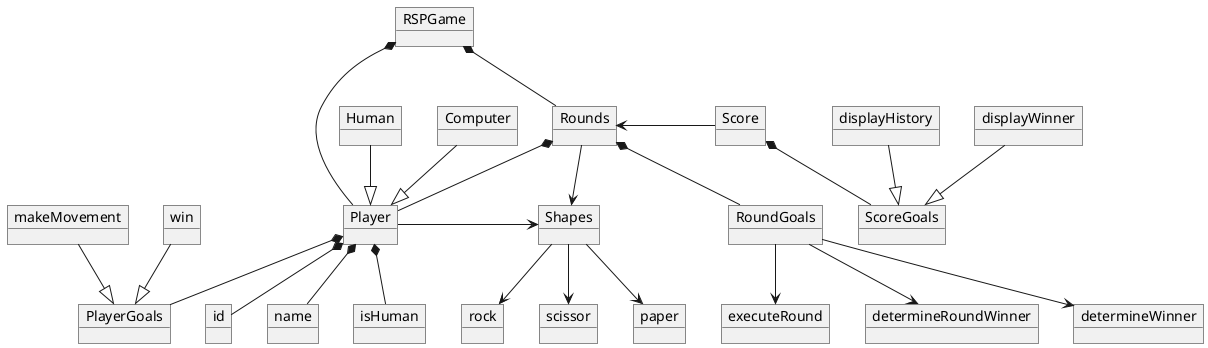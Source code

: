 @startuml RockScissorPaper

object RSPGame
    object Player
            object id
            object name
            object isHuman
        object PlayerGoals
            object makeMovement
            object win
            
    object Human
    object Computer

    object Shapes
        object rock
        object scissor
        object paper
    object Score
        object ScoreGoals
            object displayHistory
            object displayWinner
    object Rounds
        object RoundGoals
            object executeRound
            object determineRoundWinner
            object determineWinner

    RSPGame *-- Player
    RSPGame *-- Rounds

    Rounds *-- RoundGoals
    RoundGoals --> executeRound
    RoundGoals --> determineRoundWinner
    RoundGoals --> determineWinner

    Human -down-|> Player
    Computer -down-|> Player

    Rounds *-- Player
    Rounds --> Shapes
    
    Score *-- ScoreGoals

    Player *-- id
    Player *-- name
    Player *-- isHuman
    Player *-- PlayerGoals
    Player -right-> Shapes

    makeMovement --|> PlayerGoals
    win --|> PlayerGoals

    displayHistory --|> ScoreGoals
    displayWinner --|> ScoreGoals

    Shapes --> rock
    Shapes --> paper
    Shapes --> scissor

    Score -left-> Rounds
@enduml